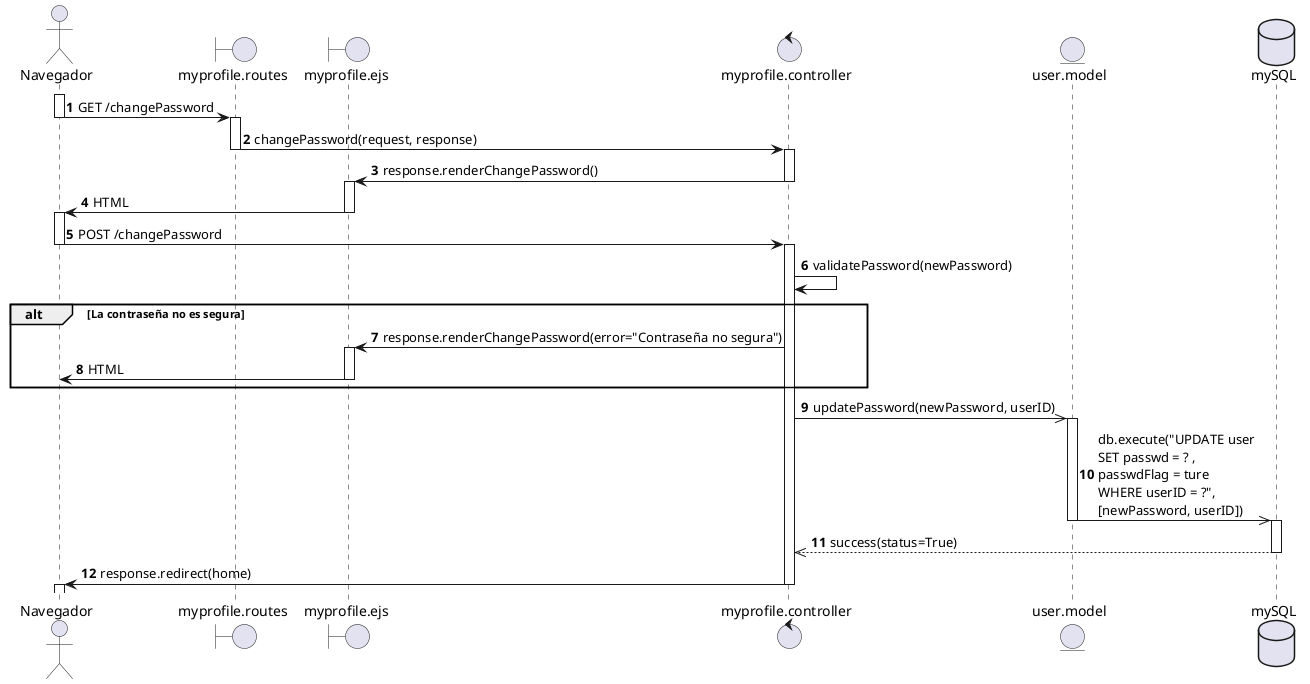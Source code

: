@startuml CU09 - Cambio de contraseña temporal - Diagrama de secuencia

actor Navegador
boundary "myprofile.routes" as Routes
boundary "myprofile.ejs" as View
control "myprofile.controller" as Controller
entity "user.model" as Model
database "mySQL" as DB

autonumber

' El navegador envía una solicitud POST para cambiar la contraseña
activate Navegador
Navegador -> Routes : GET /changePassword
deactivate Navegador

' La ruta redirige a la vista del formulario
activate Routes
Routes -> Controller : changePassword(request, response)
deactivate Routes
activate Controller

Controller -> View : response.renderChangePassword()
deactivate Controller
activate View
View -> Navegador : HTML
deactivate Controller
deactivate View
activate Navegador
Navegador -> Controller : POST /changePassword
deactivate Navegador


' El controlador valida la contraseña en el servidor
activate Controller
Controller -> Controller : validatePassword(newPassword)
alt La contraseña no es segura
    Controller -> View : response.renderChangePassword(error="Contraseña no segura")
    activate View
    View -> Navegador : HTML
    deactivate View
end
' La contraseña es segura
' Se aplica el hash internamente antes de actualizar la contraseña en la base de datos.
Controller ->> Model : updatePassword(newPassword, userID)
activate Model
Model ->> DB : db.execute("UPDATE user\nSET passwd = ? ,\npasswdFlag = ture\nWHERE userID = ?",\n[newPassword, userID])
deactivate Model
activate DB
DB -->> Controller : success(status=True)
deactivate DB
deactivate View
Controller -> Navegador : response.redirect(home)
deactivate Controller
activate Navegador

@enduml